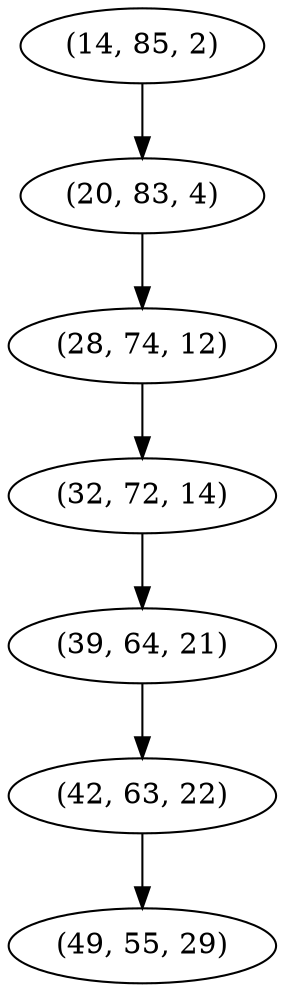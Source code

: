 digraph tree {
    "(14, 85, 2)";
    "(20, 83, 4)";
    "(28, 74, 12)";
    "(32, 72, 14)";
    "(39, 64, 21)";
    "(42, 63, 22)";
    "(49, 55, 29)";
    "(14, 85, 2)" -> "(20, 83, 4)";
    "(20, 83, 4)" -> "(28, 74, 12)";
    "(28, 74, 12)" -> "(32, 72, 14)";
    "(32, 72, 14)" -> "(39, 64, 21)";
    "(39, 64, 21)" -> "(42, 63, 22)";
    "(42, 63, 22)" -> "(49, 55, 29)";
}
